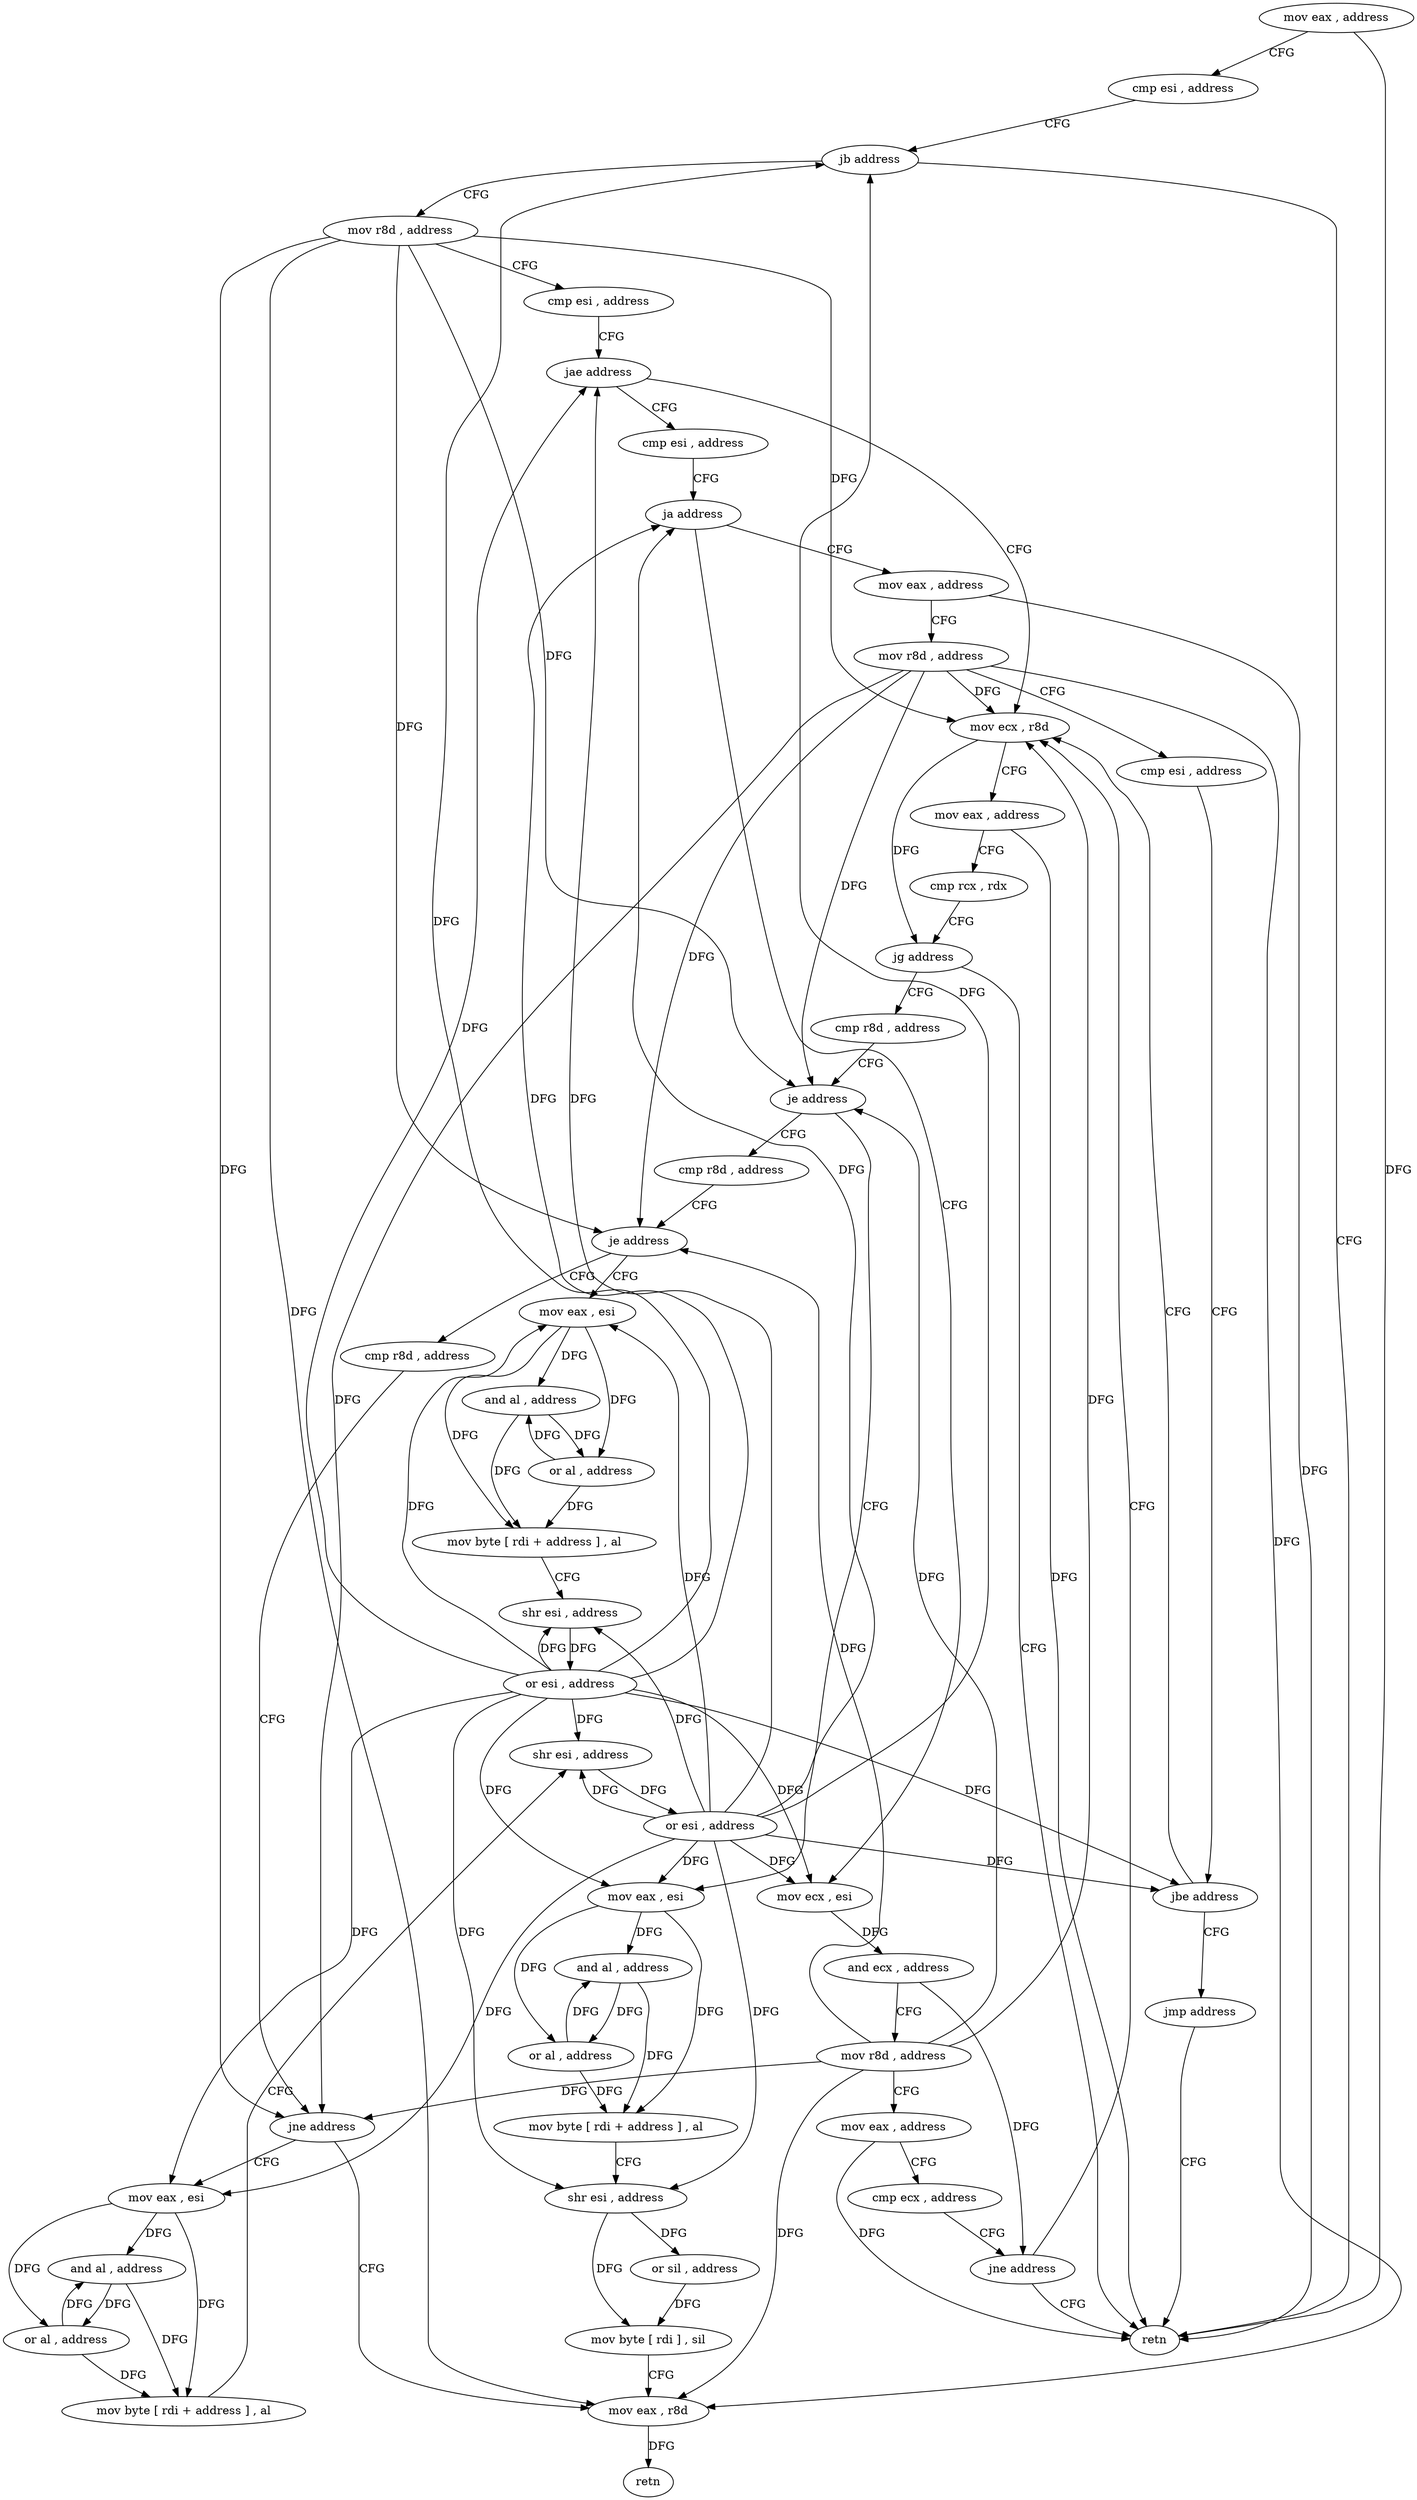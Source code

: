 digraph "func" {
"4212256" [label = "mov eax , address" ]
"4212261" [label = "cmp esi , address" ]
"4212267" [label = "jb address" ]
"4212412" [label = "retn" ]
"4212273" [label = "mov r8d , address" ]
"4212279" [label = "cmp esi , address" ]
"4212285" [label = "jae address" ]
"4212377" [label = "cmp esi , address" ]
"4212287" [label = "mov ecx , r8d" ]
"4212383" [label = "ja address" ]
"4212413" [label = "mov eax , address" ]
"4212385" [label = "mov ecx , esi" ]
"4212290" [label = "mov eax , address" ]
"4212295" [label = "cmp rcx , rdx" ]
"4212298" [label = "jg address" ]
"4212300" [label = "cmp r8d , address" ]
"4212418" [label = "mov r8d , address" ]
"4212424" [label = "cmp esi , address" ]
"4212430" [label = "jbe address" ]
"4212436" [label = "jmp address" ]
"4212387" [label = "and ecx , address" ]
"4212393" [label = "mov r8d , address" ]
"4212399" [label = "mov eax , address" ]
"4212404" [label = "cmp ecx , address" ]
"4212410" [label = "jne address" ]
"4212304" [label = "je address" ]
"4212354" [label = "mov eax , esi" ]
"4212306" [label = "cmp r8d , address" ]
"4212356" [label = "and al , address" ]
"4212358" [label = "or al , address" ]
"4212360" [label = "mov byte [ rdi + address ] , al" ]
"4212363" [label = "shr esi , address" ]
"4212366" [label = "or sil , address" ]
"4212370" [label = "mov byte [ rdi ] , sil" ]
"4212373" [label = "mov eax , r8d" ]
"4212310" [label = "je address" ]
"4212336" [label = "mov eax , esi" ]
"4212312" [label = "cmp r8d , address" ]
"4212338" [label = "and al , address" ]
"4212340" [label = "or al , address" ]
"4212342" [label = "mov byte [ rdi + address ] , al" ]
"4212345" [label = "shr esi , address" ]
"4212348" [label = "or esi , address" ]
"4212316" [label = "jne address" ]
"4212318" [label = "mov eax , esi" ]
"4212376" [label = "retn" ]
"4212320" [label = "and al , address" ]
"4212322" [label = "or al , address" ]
"4212324" [label = "mov byte [ rdi + address ] , al" ]
"4212327" [label = "shr esi , address" ]
"4212330" [label = "or esi , address" ]
"4212256" -> "4212261" [ label = "CFG" ]
"4212256" -> "4212412" [ label = "DFG" ]
"4212261" -> "4212267" [ label = "CFG" ]
"4212267" -> "4212412" [ label = "CFG" ]
"4212267" -> "4212273" [ label = "CFG" ]
"4212273" -> "4212279" [ label = "CFG" ]
"4212273" -> "4212287" [ label = "DFG" ]
"4212273" -> "4212304" [ label = "DFG" ]
"4212273" -> "4212310" [ label = "DFG" ]
"4212273" -> "4212373" [ label = "DFG" ]
"4212273" -> "4212316" [ label = "DFG" ]
"4212279" -> "4212285" [ label = "CFG" ]
"4212285" -> "4212377" [ label = "CFG" ]
"4212285" -> "4212287" [ label = "CFG" ]
"4212377" -> "4212383" [ label = "CFG" ]
"4212287" -> "4212290" [ label = "CFG" ]
"4212287" -> "4212298" [ label = "DFG" ]
"4212383" -> "4212413" [ label = "CFG" ]
"4212383" -> "4212385" [ label = "CFG" ]
"4212413" -> "4212418" [ label = "CFG" ]
"4212413" -> "4212412" [ label = "DFG" ]
"4212385" -> "4212387" [ label = "DFG" ]
"4212290" -> "4212295" [ label = "CFG" ]
"4212290" -> "4212412" [ label = "DFG" ]
"4212295" -> "4212298" [ label = "CFG" ]
"4212298" -> "4212412" [ label = "CFG" ]
"4212298" -> "4212300" [ label = "CFG" ]
"4212300" -> "4212304" [ label = "CFG" ]
"4212418" -> "4212424" [ label = "CFG" ]
"4212418" -> "4212287" [ label = "DFG" ]
"4212418" -> "4212304" [ label = "DFG" ]
"4212418" -> "4212310" [ label = "DFG" ]
"4212418" -> "4212373" [ label = "DFG" ]
"4212418" -> "4212316" [ label = "DFG" ]
"4212424" -> "4212430" [ label = "CFG" ]
"4212430" -> "4212287" [ label = "CFG" ]
"4212430" -> "4212436" [ label = "CFG" ]
"4212436" -> "4212412" [ label = "CFG" ]
"4212387" -> "4212393" [ label = "CFG" ]
"4212387" -> "4212410" [ label = "DFG" ]
"4212393" -> "4212399" [ label = "CFG" ]
"4212393" -> "4212287" [ label = "DFG" ]
"4212393" -> "4212304" [ label = "DFG" ]
"4212393" -> "4212310" [ label = "DFG" ]
"4212393" -> "4212373" [ label = "DFG" ]
"4212393" -> "4212316" [ label = "DFG" ]
"4212399" -> "4212404" [ label = "CFG" ]
"4212399" -> "4212412" [ label = "DFG" ]
"4212404" -> "4212410" [ label = "CFG" ]
"4212410" -> "4212287" [ label = "CFG" ]
"4212410" -> "4212412" [ label = "CFG" ]
"4212304" -> "4212354" [ label = "CFG" ]
"4212304" -> "4212306" [ label = "CFG" ]
"4212354" -> "4212356" [ label = "DFG" ]
"4212354" -> "4212358" [ label = "DFG" ]
"4212354" -> "4212360" [ label = "DFG" ]
"4212306" -> "4212310" [ label = "CFG" ]
"4212356" -> "4212358" [ label = "DFG" ]
"4212356" -> "4212360" [ label = "DFG" ]
"4212358" -> "4212360" [ label = "DFG" ]
"4212358" -> "4212356" [ label = "DFG" ]
"4212360" -> "4212363" [ label = "CFG" ]
"4212363" -> "4212366" [ label = "DFG" ]
"4212363" -> "4212370" [ label = "DFG" ]
"4212366" -> "4212370" [ label = "DFG" ]
"4212370" -> "4212373" [ label = "CFG" ]
"4212373" -> "4212376" [ label = "DFG" ]
"4212310" -> "4212336" [ label = "CFG" ]
"4212310" -> "4212312" [ label = "CFG" ]
"4212336" -> "4212338" [ label = "DFG" ]
"4212336" -> "4212340" [ label = "DFG" ]
"4212336" -> "4212342" [ label = "DFG" ]
"4212312" -> "4212316" [ label = "CFG" ]
"4212338" -> "4212340" [ label = "DFG" ]
"4212338" -> "4212342" [ label = "DFG" ]
"4212340" -> "4212342" [ label = "DFG" ]
"4212340" -> "4212338" [ label = "DFG" ]
"4212342" -> "4212345" [ label = "CFG" ]
"4212345" -> "4212348" [ label = "DFG" ]
"4212348" -> "4212354" [ label = "DFG" ]
"4212348" -> "4212267" [ label = "DFG" ]
"4212348" -> "4212285" [ label = "DFG" ]
"4212348" -> "4212383" [ label = "DFG" ]
"4212348" -> "4212430" [ label = "DFG" ]
"4212348" -> "4212385" [ label = "DFG" ]
"4212348" -> "4212363" [ label = "DFG" ]
"4212348" -> "4212336" [ label = "DFG" ]
"4212348" -> "4212345" [ label = "DFG" ]
"4212348" -> "4212318" [ label = "DFG" ]
"4212348" -> "4212327" [ label = "DFG" ]
"4212316" -> "4212373" [ label = "CFG" ]
"4212316" -> "4212318" [ label = "CFG" ]
"4212318" -> "4212320" [ label = "DFG" ]
"4212318" -> "4212322" [ label = "DFG" ]
"4212318" -> "4212324" [ label = "DFG" ]
"4212320" -> "4212322" [ label = "DFG" ]
"4212320" -> "4212324" [ label = "DFG" ]
"4212322" -> "4212324" [ label = "DFG" ]
"4212322" -> "4212320" [ label = "DFG" ]
"4212324" -> "4212327" [ label = "CFG" ]
"4212327" -> "4212330" [ label = "DFG" ]
"4212330" -> "4212336" [ label = "DFG" ]
"4212330" -> "4212267" [ label = "DFG" ]
"4212330" -> "4212285" [ label = "DFG" ]
"4212330" -> "4212383" [ label = "DFG" ]
"4212330" -> "4212430" [ label = "DFG" ]
"4212330" -> "4212385" [ label = "DFG" ]
"4212330" -> "4212354" [ label = "DFG" ]
"4212330" -> "4212363" [ label = "DFG" ]
"4212330" -> "4212345" [ label = "DFG" ]
"4212330" -> "4212318" [ label = "DFG" ]
"4212330" -> "4212327" [ label = "DFG" ]
}
